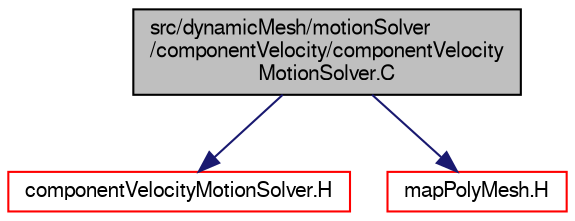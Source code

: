 digraph "src/dynamicMesh/motionSolver/componentVelocity/componentVelocityMotionSolver.C"
{
  bgcolor="transparent";
  edge [fontname="FreeSans",fontsize="10",labelfontname="FreeSans",labelfontsize="10"];
  node [fontname="FreeSans",fontsize="10",shape=record];
  Node0 [label="src/dynamicMesh/motionSolver\l/componentVelocity/componentVelocity\lMotionSolver.C",height=0.2,width=0.4,color="black", fillcolor="grey75", style="filled", fontcolor="black"];
  Node0 -> Node1 [color="midnightblue",fontsize="10",style="solid",fontname="FreeSans"];
  Node1 [label="componentVelocityMotionSolver.H",height=0.2,width=0.4,color="red",URL="$a00614.html"];
  Node0 -> Node283 [color="midnightblue",fontsize="10",style="solid",fontname="FreeSans"];
  Node283 [label="mapPolyMesh.H",height=0.2,width=0.4,color="red",URL="$a11597.html"];
}
